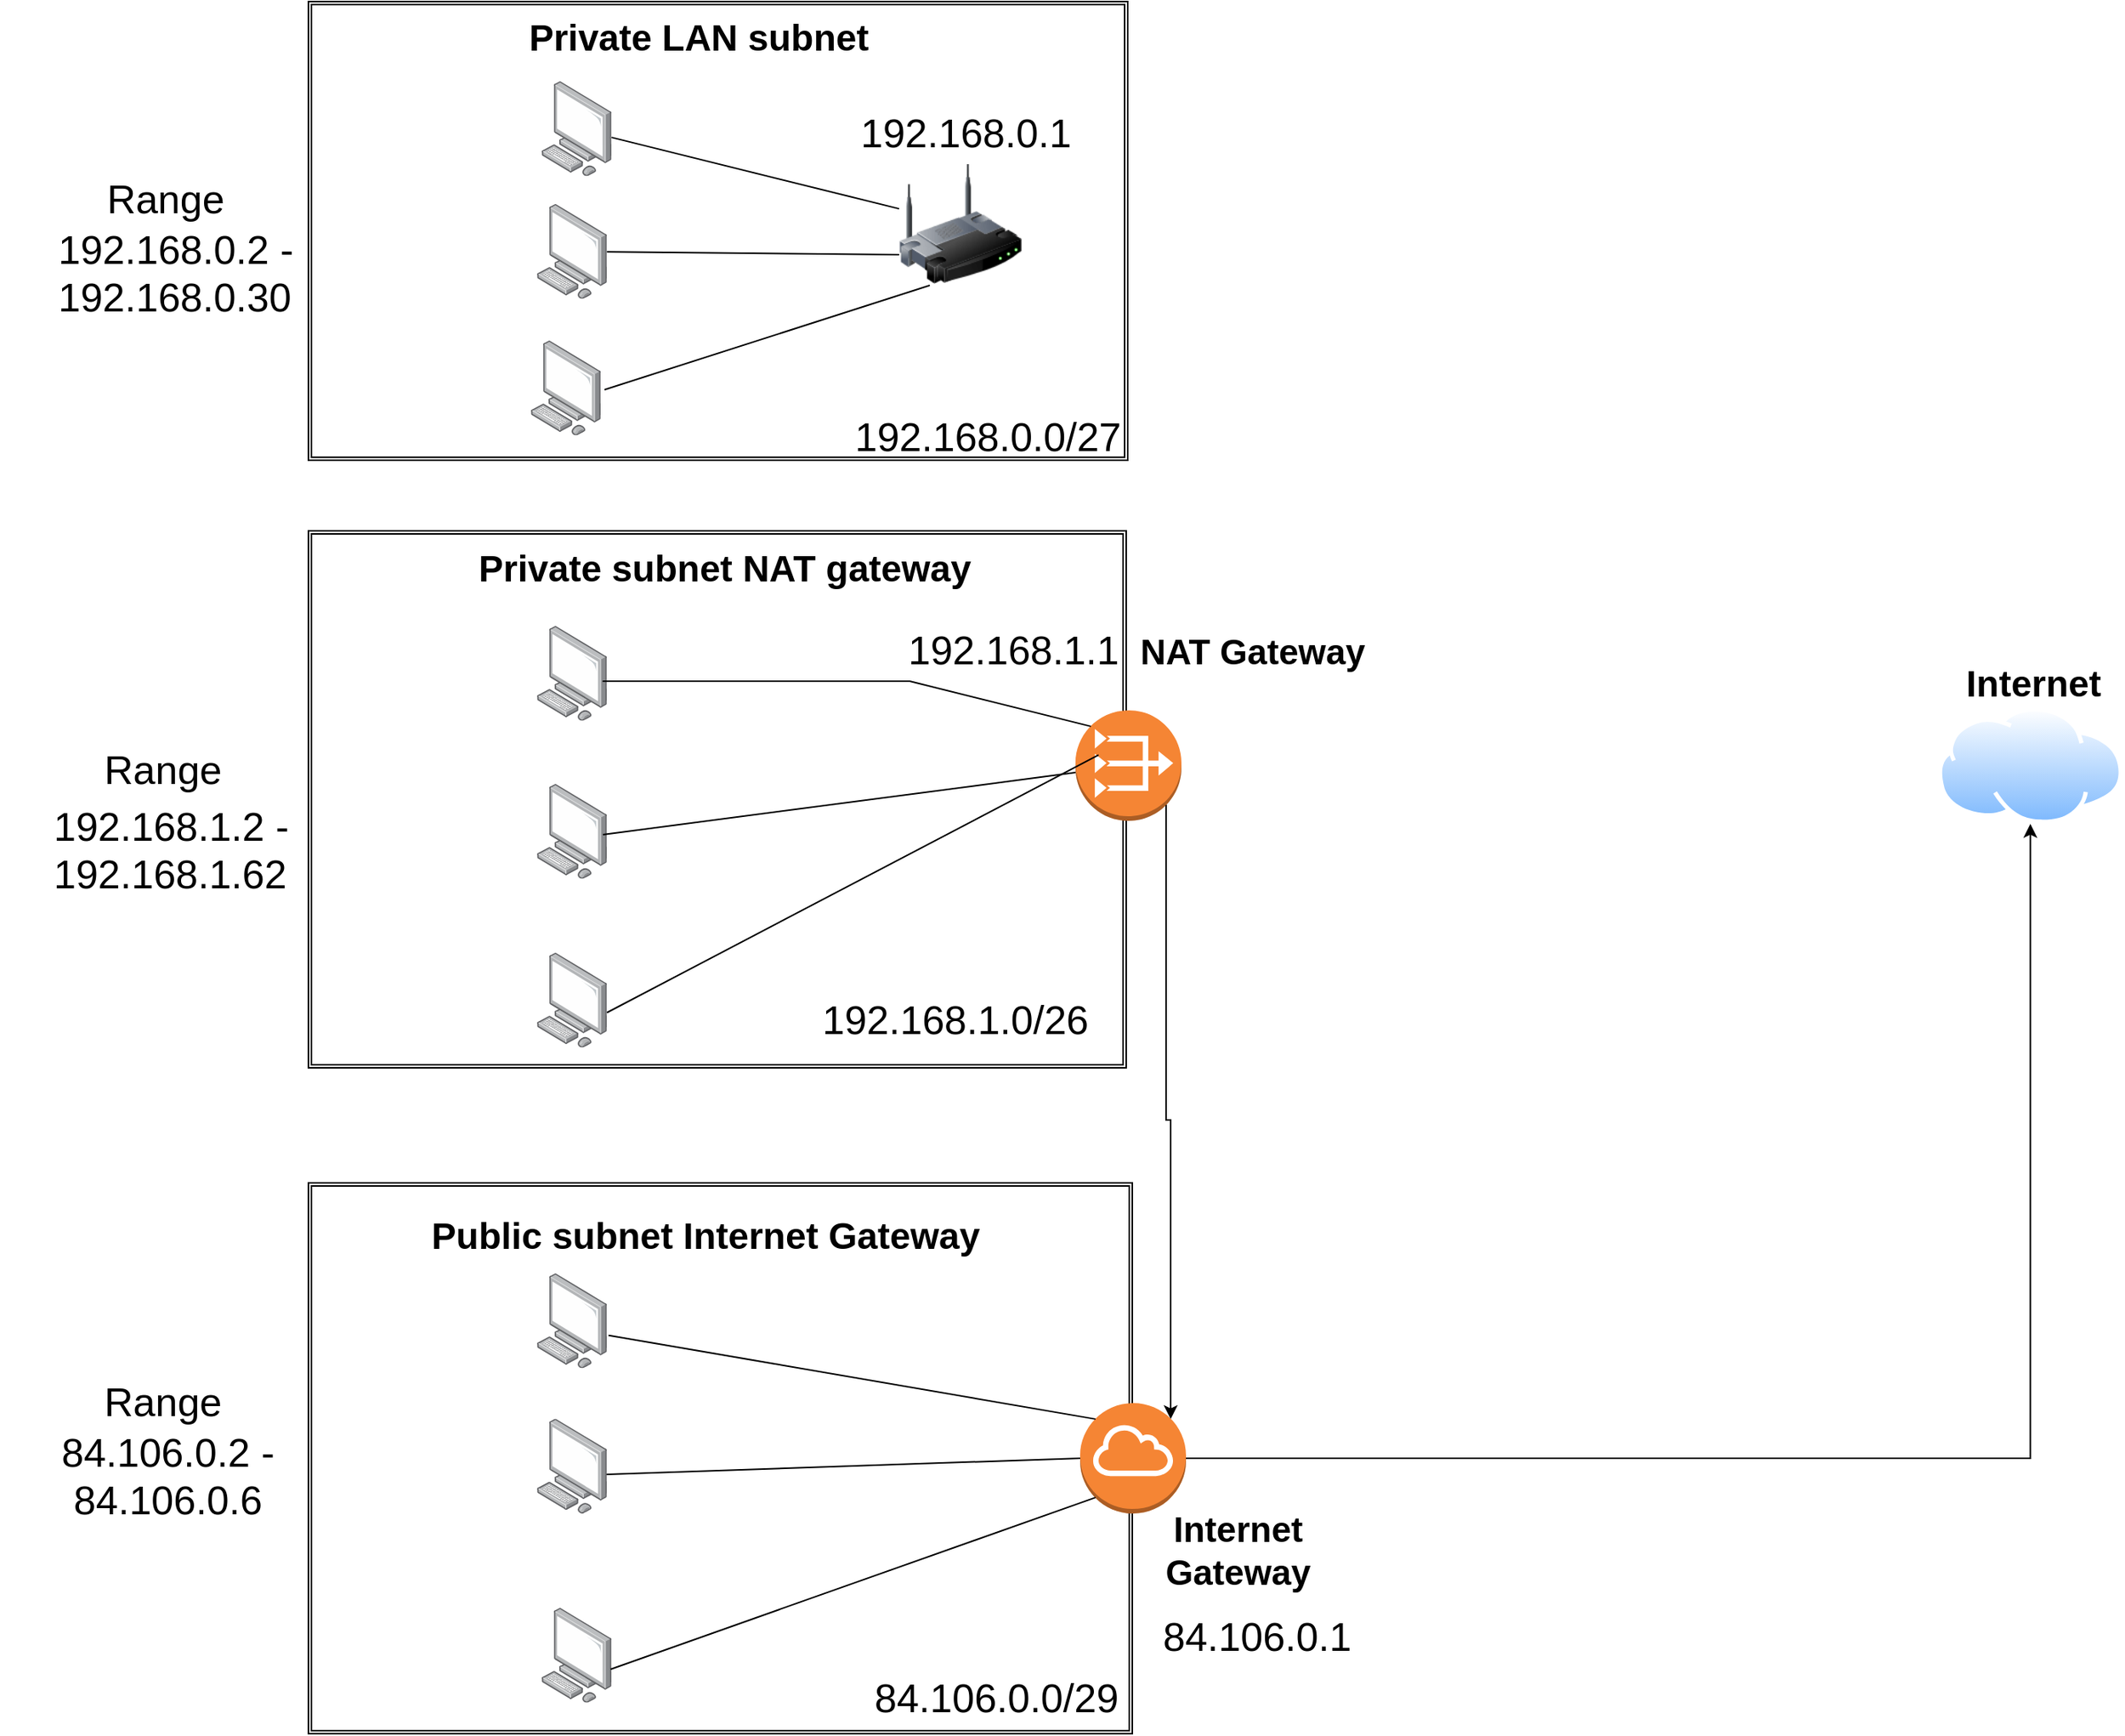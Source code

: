 <mxfile version="18.0.3" type="device"><diagram id="v5EQVJMXB6yGZajBGX7h" name="Page-1"><mxGraphModel dx="3524" dy="1438" grid="0" gridSize="10" guides="1" tooltips="1" connect="1" arrows="0" fold="1" page="0" pageScale="1" pageWidth="827" pageHeight="1169" math="0" shadow="0"><root><mxCell id="0"/><mxCell id="1" parent="0"/><mxCell id="xZH6mBj9D83b7MB6midc-1" value="" style="aspect=fixed;perimeter=ellipsePerimeter;html=1;align=center;shadow=0;dashed=0;spacingTop=3;image;image=img/lib/active_directory/internet_cloud.svg;hachureGap=4;" parent="1" vertex="1"><mxGeometry x="203" y="226" width="120.63" height="76" as="geometry"/></mxCell><mxCell id="xZH6mBj9D83b7MB6midc-5" value="Internet" style="text;strokeColor=none;fillColor=none;html=1;fontSize=24;fontStyle=1;verticalAlign=middle;align=center;hachureGap=4;" parent="1" vertex="1"><mxGeometry x="215" y="191" width="100" height="40" as="geometry"/></mxCell><mxCell id="xZH6mBj9D83b7MB6midc-15" value="" style="shape=ext;double=1;rounded=0;whiteSpace=wrap;html=1;hachureGap=4;" parent="1" vertex="1"><mxGeometry x="-859" y="-234" width="534" height="299" as="geometry"/></mxCell><mxCell id="xZH6mBj9D83b7MB6midc-16" value="" style="shape=ext;double=1;rounded=0;whiteSpace=wrap;html=1;hachureGap=4;" parent="1" vertex="1"><mxGeometry x="-859" y="111" width="533" height="350" as="geometry"/></mxCell><mxCell id="xZH6mBj9D83b7MB6midc-17" value="" style="shape=ext;double=1;rounded=0;whiteSpace=wrap;html=1;hachureGap=4;" parent="1" vertex="1"><mxGeometry x="-859" y="536" width="537" height="359" as="geometry"/></mxCell><mxCell id="xZH6mBj9D83b7MB6midc-18" value="" style="image;html=1;image=img/lib/clip_art/networking/Wireless_Router_128x128.png;hachureGap=4;" parent="1" vertex="1"><mxGeometry x="-474" y="-129" width="80" height="80" as="geometry"/></mxCell><mxCell id="xZH6mBj9D83b7MB6midc-19" value="Private LAN subnet" style="text;strokeColor=none;fillColor=none;html=1;fontSize=24;fontStyle=1;verticalAlign=middle;align=center;hachureGap=4;" parent="1" vertex="1"><mxGeometry x="-655" y="-230" width="100" height="40" as="geometry"/></mxCell><mxCell id="xZH6mBj9D83b7MB6midc-22" value="" style="points=[];aspect=fixed;html=1;align=center;shadow=0;dashed=0;image;image=img/lib/allied_telesis/computer_and_terminals/Personal_Computer.svg;hachureGap=4;" parent="1" vertex="1"><mxGeometry x="-714" y="-13" width="45.6" height="61.8" as="geometry"/></mxCell><mxCell id="xZH6mBj9D83b7MB6midc-23" value="" style="points=[];aspect=fixed;html=1;align=center;shadow=0;dashed=0;image;image=img/lib/allied_telesis/computer_and_terminals/Personal_Computer.svg;hachureGap=4;" parent="1" vertex="1"><mxGeometry x="-710" y="-102" width="45.6" height="61.8" as="geometry"/></mxCell><mxCell id="xZH6mBj9D83b7MB6midc-27" value="" style="points=[];aspect=fixed;html=1;align=center;shadow=0;dashed=0;image;image=img/lib/allied_telesis/computer_and_terminals/Personal_Computer.svg;hachureGap=4;" parent="1" vertex="1"><mxGeometry x="-707" y="-182" width="45.6" height="61.8" as="geometry"/></mxCell><mxCell id="xZH6mBj9D83b7MB6midc-41" value="Private subnet NAT gateway" style="text;strokeColor=none;fillColor=none;html=1;fontSize=24;fontStyle=1;verticalAlign=middle;align=center;hachureGap=4;" parent="1" vertex="1"><mxGeometry x="-637.8" y="116" width="100" height="40" as="geometry"/></mxCell><mxCell id="xZH6mBj9D83b7MB6midc-43" value="" style="points=[];aspect=fixed;html=1;align=center;shadow=0;dashed=0;image;image=img/lib/allied_telesis/computer_and_terminals/Personal_Computer.svg;hachureGap=4;" parent="1" vertex="1"><mxGeometry x="-710" y="386" width="45.6" height="61.8" as="geometry"/></mxCell><mxCell id="xZH6mBj9D83b7MB6midc-45" value="" style="points=[];aspect=fixed;html=1;align=center;shadow=0;dashed=0;image;image=img/lib/allied_telesis/computer_and_terminals/Personal_Computer.svg;hachureGap=4;" parent="1" vertex="1"><mxGeometry x="-710" y="173" width="45.6" height="61.8" as="geometry"/></mxCell><mxCell id="xZH6mBj9D83b7MB6midc-46" value="" style="points=[];aspect=fixed;html=1;align=center;shadow=0;dashed=0;image;image=img/lib/allied_telesis/computer_and_terminals/Personal_Computer.svg;hachureGap=4;" parent="1" vertex="1"><mxGeometry x="-710" y="276" width="45.6" height="61.8" as="geometry"/></mxCell><mxCell id="TvefWG5Ax107fvzIR067-17" style="edgeStyle=orthogonalEdgeStyle;rounded=0;orthogonalLoop=1;jettySize=auto;html=1;exitX=0.855;exitY=0.855;exitDx=0;exitDy=0;exitPerimeter=0;entryX=0.855;entryY=0.145;entryDx=0;entryDy=0;entryPerimeter=0;fontSize=26;" parent="1" source="xZH6mBj9D83b7MB6midc-49" target="xZH6mBj9D83b7MB6midc-61" edge="1"><mxGeometry relative="1" as="geometry"><Array as="points"><mxPoint x="-300" y="495"/><mxPoint x="-297" y="495"/></Array></mxGeometry></mxCell><mxCell id="xZH6mBj9D83b7MB6midc-49" value="" style="outlineConnect=0;dashed=0;verticalLabelPosition=bottom;verticalAlign=top;align=center;html=1;shape=mxgraph.aws3.vpc_nat_gateway;fillColor=#F58534;gradientColor=none;hachureGap=4;" parent="1" vertex="1"><mxGeometry x="-359" y="228" width="69" height="72" as="geometry"/></mxCell><mxCell id="xZH6mBj9D83b7MB6midc-53" value="&lt;h1&gt;Public subnet Internet Gateway&lt;/h1&gt;" style="text;html=1;strokeColor=none;fillColor=none;align=center;verticalAlign=middle;whiteSpace=wrap;rounded=0;hachureGap=4;" parent="1" vertex="1"><mxGeometry x="-781.4" y="530" width="362" height="82" as="geometry"/></mxCell><mxCell id="xZH6mBj9D83b7MB6midc-55" value="" style="points=[];aspect=fixed;html=1;align=center;shadow=0;dashed=0;image;image=img/lib/allied_telesis/computer_and_terminals/Personal_Computer.svg;hachureGap=4;" parent="1" vertex="1"><mxGeometry x="-710" y="595" width="45.6" height="61.8" as="geometry"/></mxCell><mxCell id="xZH6mBj9D83b7MB6midc-56" value="" style="points=[];aspect=fixed;html=1;align=center;shadow=0;dashed=0;image;image=img/lib/allied_telesis/computer_and_terminals/Personal_Computer.svg;hachureGap=4;" parent="1" vertex="1"><mxGeometry x="-707" y="813" width="45.6" height="61.8" as="geometry"/></mxCell><mxCell id="xZH6mBj9D83b7MB6midc-57" value="" style="points=[];aspect=fixed;html=1;align=center;shadow=0;dashed=0;image;image=img/lib/allied_telesis/computer_and_terminals/Personal_Computer.svg;hachureGap=4;" parent="1" vertex="1"><mxGeometry x="-710" y="689.7" width="45.6" height="61.8" as="geometry"/></mxCell><mxCell id="0brZEBRUoL70wG4lVl6f-3" style="edgeStyle=orthogonalEdgeStyle;rounded=0;orthogonalLoop=1;jettySize=auto;html=1;exitX=1;exitY=0.5;exitDx=0;exitDy=0;exitPerimeter=0;entryX=0.5;entryY=1;entryDx=0;entryDy=0;" parent="1" source="xZH6mBj9D83b7MB6midc-61" target="xZH6mBj9D83b7MB6midc-1" edge="1"><mxGeometry relative="1" as="geometry"/></mxCell><mxCell id="xZH6mBj9D83b7MB6midc-61" value="" style="outlineConnect=0;dashed=0;verticalLabelPosition=bottom;verticalAlign=top;align=center;html=1;shape=mxgraph.aws3.internet_gateway;fillColor=#F58534;gradientColor=none;hachureGap=4;" parent="1" vertex="1"><mxGeometry x="-356" y="679.5" width="69" height="72" as="geometry"/></mxCell><mxCell id="0brZEBRUoL70wG4lVl6f-4" value="&lt;font size=&quot;1&quot; style=&quot;&quot;&gt;&lt;b style=&quot;font-size: 23px;&quot;&gt;NAT Gateway&lt;/b&gt;&lt;/font&gt;" style="text;html=1;strokeColor=none;fillColor=none;align=center;verticalAlign=middle;whiteSpace=wrap;rounded=0;" parent="1" vertex="1"><mxGeometry x="-344" y="121.9" width="201" height="135.2" as="geometry"/></mxCell><mxCell id="0brZEBRUoL70wG4lVl6f-5" value="&lt;b&gt;Internet Gateway&lt;/b&gt;" style="text;html=1;strokeColor=none;fillColor=none;align=center;verticalAlign=middle;whiteSpace=wrap;rounded=0;fontSize=23;" parent="1" vertex="1"><mxGeometry x="-283" y="761" width="60" height="30" as="geometry"/></mxCell><mxCell id="0brZEBRUoL70wG4lVl6f-15" value="" style="endArrow=none;html=1;rounded=0;fontSize=23;exitX=0.145;exitY=0.145;exitDx=0;exitDy=0;exitPerimeter=0;" parent="1" source="xZH6mBj9D83b7MB6midc-49" edge="1"><mxGeometry width="50" height="50" relative="1" as="geometry"><mxPoint x="-459" y="209" as="sourcePoint"/><mxPoint x="-667.2" y="209" as="targetPoint"/><Array as="points"><mxPoint x="-467" y="209"/></Array></mxGeometry></mxCell><mxCell id="0brZEBRUoL70wG4lVl6f-16" value="" style="endArrow=none;html=1;rounded=0;fontSize=23;" parent="1" target="xZH6mBj9D83b7MB6midc-49" edge="1"><mxGeometry width="50" height="50" relative="1" as="geometry"><mxPoint x="-667" y="309" as="sourcePoint"/><mxPoint x="-617" y="259" as="targetPoint"/></mxGeometry></mxCell><mxCell id="0brZEBRUoL70wG4lVl6f-17" value="" style="endArrow=none;html=1;rounded=0;fontSize=23;entryX=0;entryY=1;entryDx=0;entryDy=0;" parent="1" target="0brZEBRUoL70wG4lVl6f-4" edge="1"><mxGeometry width="50" height="50" relative="1" as="geometry"><mxPoint x="-664.4" y="425" as="sourcePoint"/><mxPoint x="-614.4" y="375" as="targetPoint"/></mxGeometry></mxCell><mxCell id="0brZEBRUoL70wG4lVl6f-18" value="" style="endArrow=none;html=1;rounded=0;fontSize=23;entryX=0.25;entryY=1;entryDx=0;entryDy=0;" parent="1" target="xZH6mBj9D83b7MB6midc-18" edge="1"><mxGeometry width="50" height="50" relative="1" as="geometry"><mxPoint x="-666" y="19" as="sourcePoint"/><mxPoint x="-446" y="108" as="targetPoint"/><Array as="points"><mxPoint x="-666" y="19"/></Array></mxGeometry></mxCell><mxCell id="0brZEBRUoL70wG4lVl6f-20" value="" style="endArrow=none;html=1;rounded=0;fontSize=23;exitX=0;exitY=0.75;exitDx=0;exitDy=0;" parent="1" source="xZH6mBj9D83b7MB6midc-18" target="xZH6mBj9D83b7MB6midc-23" edge="1"><mxGeometry width="50" height="50" relative="1" as="geometry"><mxPoint x="-496" y="158" as="sourcePoint"/><mxPoint x="-446" y="108" as="targetPoint"/></mxGeometry></mxCell><mxCell id="0brZEBRUoL70wG4lVl6f-21" value="" style="endArrow=none;html=1;rounded=0;fontSize=23;" parent="1" source="xZH6mBj9D83b7MB6midc-18" target="xZH6mBj9D83b7MB6midc-27" edge="1"><mxGeometry width="50" height="50" relative="1" as="geometry"><mxPoint x="-496" y="158" as="sourcePoint"/><mxPoint x="-446" y="108" as="targetPoint"/></mxGeometry></mxCell><mxCell id="0brZEBRUoL70wG4lVl6f-22" value="" style="endArrow=none;html=1;rounded=0;fontSize=23;exitX=1.023;exitY=0.653;exitDx=0;exitDy=0;exitPerimeter=0;entryX=0.145;entryY=0.145;entryDx=0;entryDy=0;entryPerimeter=0;" parent="1" source="xZH6mBj9D83b7MB6midc-55" target="xZH6mBj9D83b7MB6midc-61" edge="1"><mxGeometry width="50" height="50" relative="1" as="geometry"><mxPoint x="-496" y="491" as="sourcePoint"/><mxPoint x="-446" y="441" as="targetPoint"/></mxGeometry></mxCell><mxCell id="0brZEBRUoL70wG4lVl6f-23" value="" style="endArrow=none;html=1;rounded=0;fontSize=23;exitX=0.994;exitY=0.587;exitDx=0;exitDy=0;exitPerimeter=0;entryX=0;entryY=0.5;entryDx=0;entryDy=0;entryPerimeter=0;" parent="1" source="xZH6mBj9D83b7MB6midc-57" target="xZH6mBj9D83b7MB6midc-61" edge="1"><mxGeometry width="50" height="50" relative="1" as="geometry"><mxPoint x="-496" y="491" as="sourcePoint"/><mxPoint x="-446" y="441" as="targetPoint"/></mxGeometry></mxCell><mxCell id="0brZEBRUoL70wG4lVl6f-24" value="" style="endArrow=none;html=1;rounded=0;fontSize=23;exitX=0.987;exitY=0.647;exitDx=0;exitDy=0;exitPerimeter=0;entryX=0.145;entryY=0.855;entryDx=0;entryDy=0;entryPerimeter=0;" parent="1" source="xZH6mBj9D83b7MB6midc-56" target="xZH6mBj9D83b7MB6midc-61" edge="1"><mxGeometry width="50" height="50" relative="1" as="geometry"><mxPoint x="-496" y="491" as="sourcePoint"/><mxPoint x="-446" y="441" as="targetPoint"/></mxGeometry></mxCell><mxCell id="TvefWG5Ax107fvzIR067-4" value="192.168.0.0/27" style="text;html=1;strokeColor=none;fillColor=none;align=center;verticalAlign=middle;whiteSpace=wrap;rounded=0;fontSize=26;" parent="1" vertex="1"><mxGeometry x="-446" y="35" width="60" height="30" as="geometry"/></mxCell><mxCell id="TvefWG5Ax107fvzIR067-6" value="&lt;span style=&quot;color: rgb(0, 0, 0); font-family: Helvetica; font-size: 26px; font-style: normal; font-variant-ligatures: normal; font-variant-caps: normal; font-weight: 400; letter-spacing: normal; orphans: 2; text-align: center; text-indent: 0px; text-transform: none; widows: 2; word-spacing: 0px; -webkit-text-stroke-width: 0px; background-color: rgb(255, 255, 255); text-decoration-thickness: initial; text-decoration-style: initial; text-decoration-color: initial; float: none; display: inline !important;&quot;&gt;192.168.0.1&lt;/span&gt;" style="text;whiteSpace=wrap;html=1;fontSize=26;" parent="1" vertex="1"><mxGeometry x="-501.0" y="-170.003" width="194" height="45" as="geometry"/></mxCell><mxCell id="TvefWG5Ax107fvzIR067-7" value="Range" style="text;html=1;strokeColor=none;fillColor=none;align=center;verticalAlign=middle;whiteSpace=wrap;rounded=0;fontSize=26;" parent="1" vertex="1"><mxGeometry x="-982" y="-120.2" width="60" height="30" as="geometry"/></mxCell><mxCell id="TvefWG5Ax107fvzIR067-8" value="&lt;span style=&quot;color: rgb(0, 0, 0); font-family: Helvetica; font-size: 26px; font-style: normal; font-variant-ligatures: normal; font-variant-caps: normal; font-weight: 400; letter-spacing: normal; orphans: 2; text-align: center; text-indent: 0px; text-transform: none; widows: 2; word-spacing: 0px; -webkit-text-stroke-width: 0px; background-color: rgb(255, 255, 255); text-decoration-thickness: initial; text-decoration-style: initial; text-decoration-color: initial; float: none; display: inline !important;&quot;&gt;192.168.0.2 - 192.168.0.30&lt;/span&gt;" style="text;whiteSpace=wrap;html=1;fontSize=26;" parent="1" vertex="1"><mxGeometry x="-1024.003" y="-93.6" width="157" height="45" as="geometry"/></mxCell><mxCell id="TvefWG5Ax107fvzIR067-10" value="&lt;span style=&quot;color: rgb(0, 0, 0); font-family: Helvetica; font-size: 26px; font-style: normal; font-variant-ligatures: normal; font-variant-caps: normal; font-weight: 400; letter-spacing: normal; orphans: 2; text-align: center; text-indent: 0px; text-transform: none; widows: 2; word-spacing: 0px; -webkit-text-stroke-width: 0px; background-color: rgb(255, 255, 255); text-decoration-thickness: initial; text-decoration-style: initial; text-decoration-color: initial; float: none; display: inline !important;&quot;&gt;192.168.1.0/26&lt;/span&gt;" style="text;whiteSpace=wrap;html=1;fontSize=26;" parent="1" vertex="1"><mxGeometry x="-526.0" y="407.997" width="194" height="45" as="geometry"/></mxCell><mxCell id="TvefWG5Ax107fvzIR067-11" value="&lt;span style=&quot;color: rgb(0, 0, 0); font-family: Helvetica; font-size: 26px; font-style: normal; font-variant-ligatures: normal; font-variant-caps: normal; font-weight: 400; letter-spacing: normal; orphans: 2; text-align: center; text-indent: 0px; text-transform: none; widows: 2; word-spacing: 0px; -webkit-text-stroke-width: 0px; background-color: rgb(255, 255, 255); text-decoration-thickness: initial; text-decoration-style: initial; text-decoration-color: initial; float: none; display: inline !important;&quot;&gt;Range&lt;/span&gt;" style="text;whiteSpace=wrap;html=1;fontSize=26;" parent="1" vertex="1"><mxGeometry x="-994.007" y="245.0" width="97" height="45" as="geometry"/></mxCell><mxCell id="TvefWG5Ax107fvzIR067-12" value="&lt;span style=&quot;color: rgb(0, 0, 0); font-family: Helvetica; font-size: 26px; font-style: normal; font-variant-ligatures: normal; font-variant-caps: normal; font-weight: 400; letter-spacing: normal; orphans: 2; text-align: center; text-indent: 0px; text-transform: none; widows: 2; word-spacing: 0px; -webkit-text-stroke-width: 0px; background-color: rgb(255, 255, 255); text-decoration-thickness: initial; text-decoration-style: initial; text-decoration-color: initial; float: none; display: inline !important;&quot;&gt;192.168.1.2 - 192.168.1.62&lt;/span&gt;" style="text;whiteSpace=wrap;html=1;fontSize=26;" parent="1" vertex="1"><mxGeometry x="-1027" y="282" width="225" height="94" as="geometry"/></mxCell><mxCell id="TvefWG5Ax107fvzIR067-18" value="&lt;span style=&quot;color: rgb(0, 0, 0); font-family: Helvetica; font-size: 26px; font-style: normal; font-variant-ligatures: normal; font-variant-caps: normal; font-weight: 400; letter-spacing: normal; orphans: 2; text-align: center; text-indent: 0px; text-transform: none; widows: 2; word-spacing: 0px; -webkit-text-stroke-width: 0px; background-color: rgb(255, 255, 255); text-decoration-thickness: initial; text-decoration-style: initial; text-decoration-color: initial; float: none; display: inline !important;&quot;&gt;84.106.0.1&lt;/span&gt;" style="text;whiteSpace=wrap;html=1;fontSize=26;" parent="1" vertex="1"><mxGeometry x="-304.003" y="810.0" width="143" height="45" as="geometry"/></mxCell><mxCell id="TvefWG5Ax107fvzIR067-19" value="&lt;span style=&quot;color: rgb(0, 0, 0); font-family: Helvetica; font-size: 26px; font-style: normal; font-variant-ligatures: normal; font-variant-caps: normal; font-weight: 400; letter-spacing: normal; orphans: 2; text-align: center; text-indent: 0px; text-transform: none; widows: 2; word-spacing: 0px; -webkit-text-stroke-width: 0px; background-color: rgb(255, 255, 255); text-decoration-thickness: initial; text-decoration-style: initial; text-decoration-color: initial; float: none; display: inline !important;&quot;&gt;192.168.1.1&lt;/span&gt;" style="text;whiteSpace=wrap;html=1;fontSize=26;" parent="1" vertex="1"><mxGeometry x="-469.997" y="166.997" width="194" height="45" as="geometry"/></mxCell><mxCell id="TvefWG5Ax107fvzIR067-20" value="&lt;span style=&quot;color: rgb(0, 0, 0); font-family: Helvetica; font-size: 26px; font-style: normal; font-variant-ligatures: normal; font-variant-caps: normal; font-weight: 400; letter-spacing: normal; orphans: 2; text-align: center; text-indent: 0px; text-transform: none; widows: 2; word-spacing: 0px; -webkit-text-stroke-width: 0px; background-color: rgb(255, 255, 255); text-decoration-thickness: initial; text-decoration-style: initial; text-decoration-color: initial; float: none; display: inline !important;&quot;&gt;84.106.0.0/29&lt;/span&gt;" style="text;whiteSpace=wrap;html=1;fontSize=26;" parent="1" vertex="1"><mxGeometry x="-492.0" y="850.003" width="143" height="45" as="geometry"/></mxCell><mxCell id="TvefWG5Ax107fvzIR067-21" value="&lt;span style=&quot;color: rgb(0, 0, 0); font-family: Helvetica; font-size: 26px; font-style: normal; font-variant-ligatures: normal; font-variant-caps: normal; font-weight: 400; letter-spacing: normal; orphans: 2; text-align: center; text-indent: 0px; text-transform: none; widows: 2; word-spacing: 0px; -webkit-text-stroke-width: 0px; background-color: rgb(255, 255, 255); text-decoration-thickness: initial; text-decoration-style: initial; text-decoration-color: initial; float: none; display: inline !important;&quot;&gt;Range&lt;/span&gt;" style="text;whiteSpace=wrap;html=1;fontSize=26;" parent="1" vertex="1"><mxGeometry x="-994.007" y="656.8" width="97" height="45" as="geometry"/></mxCell><mxCell id="TvefWG5Ax107fvzIR067-23" value="&lt;div style=&quot;text-align: center;&quot;&gt;&lt;span style=&quot;background-color: initial;&quot;&gt;84.106.0.2 - 84.106.0.6&lt;/span&gt;&lt;/div&gt;" style="text;whiteSpace=wrap;html=1;fontSize=26;" parent="1" vertex="1"><mxGeometry x="-1059.5" y="689.7" width="215" height="38" as="geometry"/></mxCell></root></mxGraphModel></diagram></mxfile>